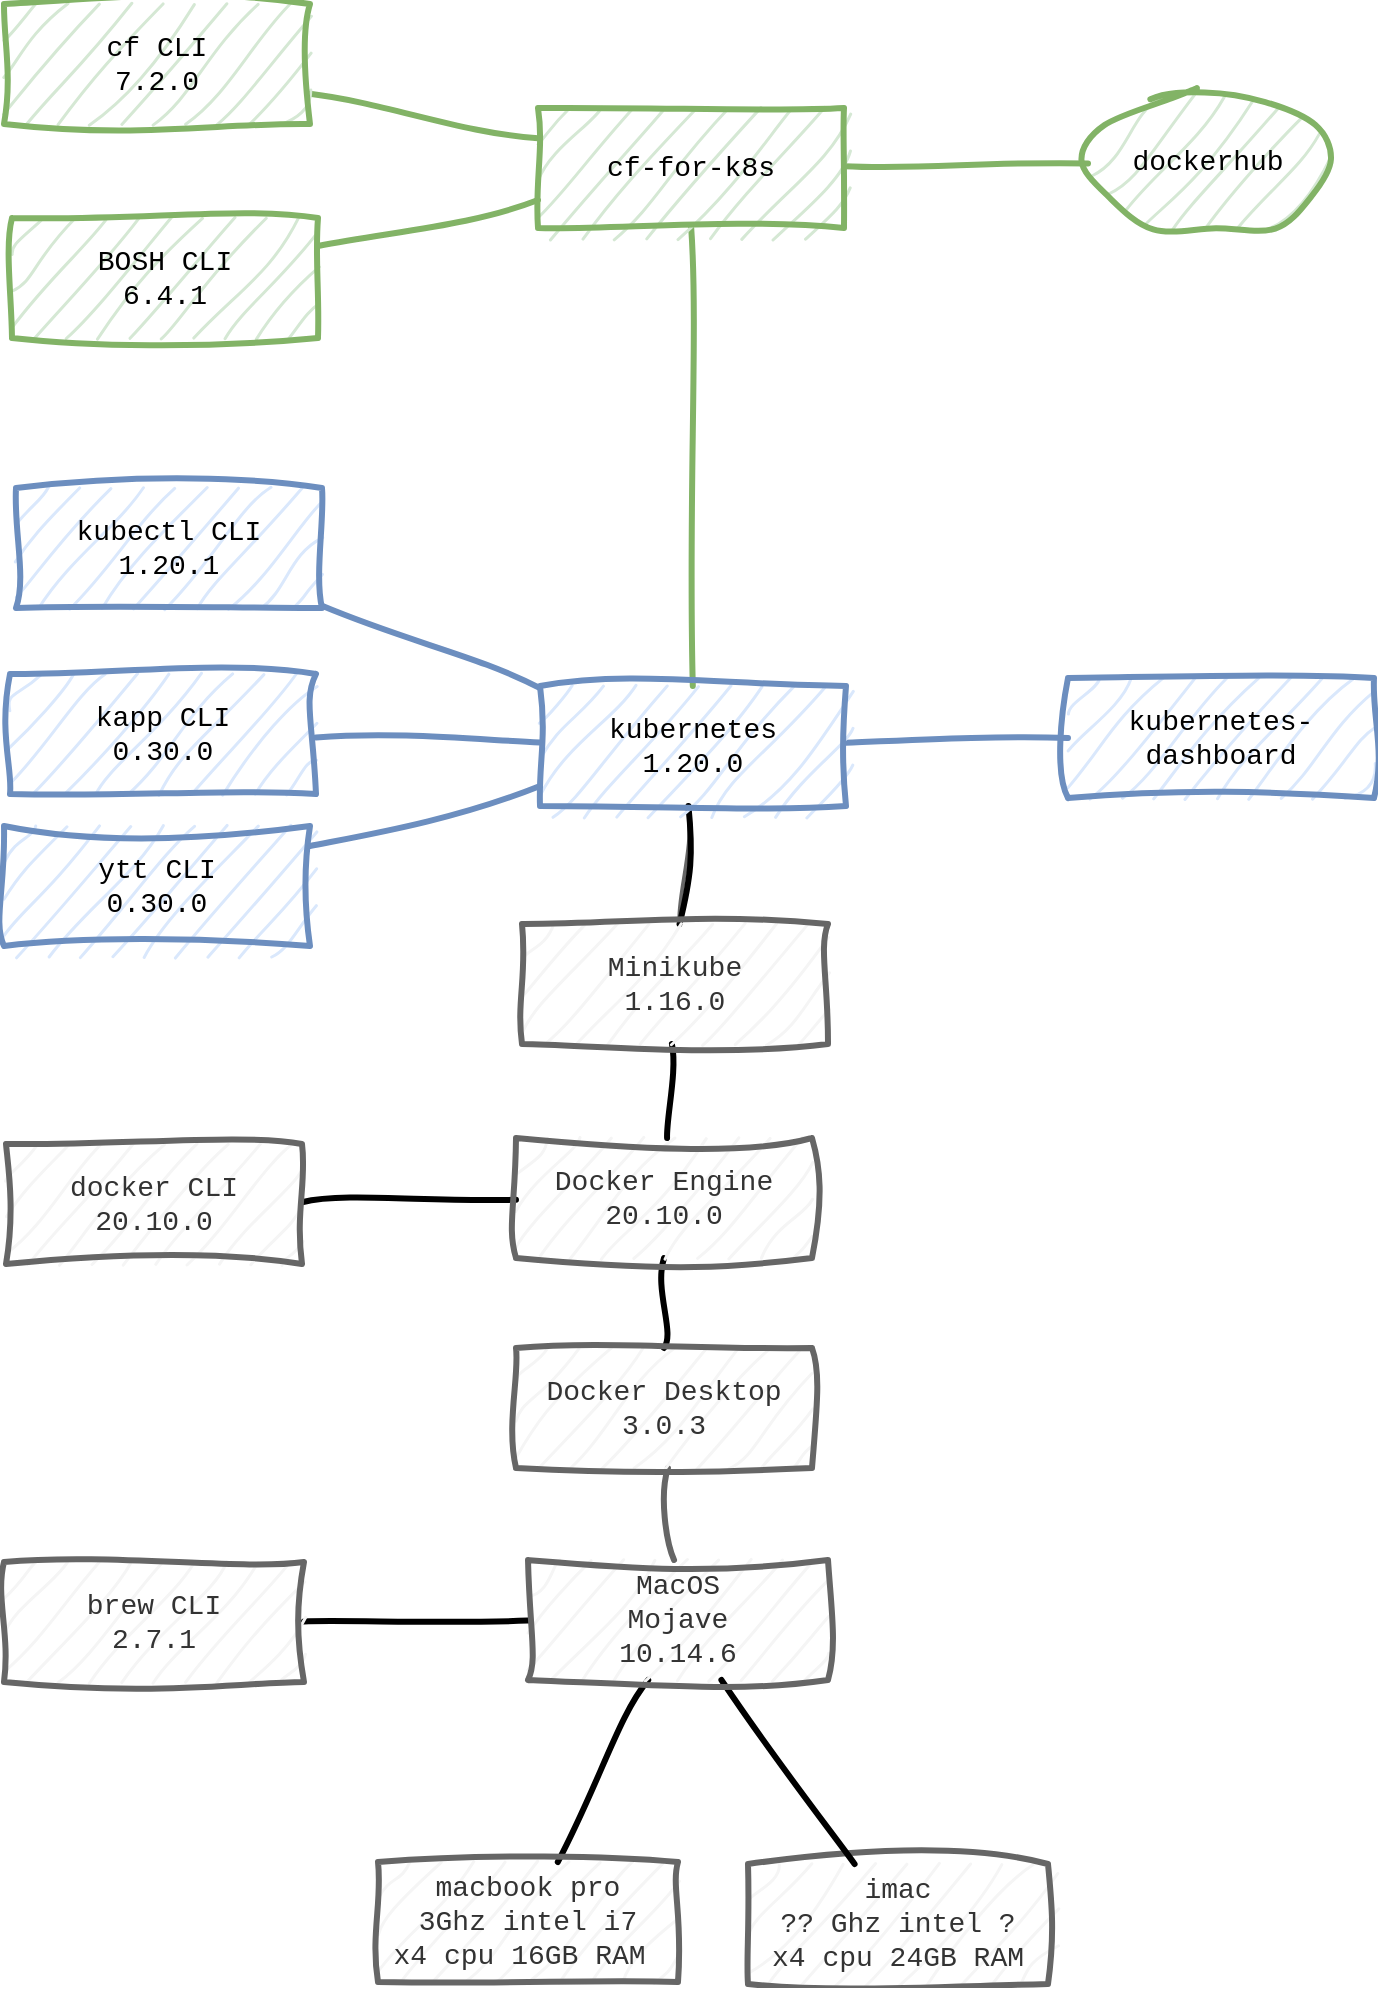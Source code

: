 <mxfile version="14.1.8" type="device" pages="2"><diagram name="STACK" id="S6fj9KLfRmfgOWSitN1k"><mxGraphModel dx="1395" dy="1029" grid="0" gridSize="10" guides="1" tooltips="1" connect="1" arrows="1" fold="1" page="1" pageScale="1" pageWidth="827" pageHeight="1169" math="0" shadow="0"><root><mxCell id="JrrtiRKjPVqUqcCwtiqd-0"/><mxCell id="JrrtiRKjPVqUqcCwtiqd-26" value="hardware" parent="JrrtiRKjPVqUqcCwtiqd-0"/><mxCell id="JrrtiRKjPVqUqcCwtiqd-28" style="edgeStyle=none;rounded=0;sketch=1;jiggle=3;disableMultiStroke=1;disableMultiStrokeFill=1;orthogonalLoop=1;jettySize=auto;html=1;endArrow=none;endFill=0;strokeWidth=3;fontFamily=Courier;fontSize=14;" edge="1" parent="JrrtiRKjPVqUqcCwtiqd-26" source="JrrtiRKjPVqUqcCwtiqd-27" target="JrrtiRKjPVqUqcCwtiqd-3"><mxGeometry relative="1" as="geometry"/></mxCell><mxCell id="JrrtiRKjPVqUqcCwtiqd-27" value="macbook pro&lt;br&gt;3Ghz intel i7&lt;br&gt;x4 cpu 16GB RAM&amp;nbsp;" style="rounded=0;whiteSpace=wrap;html=1;sketch=1;jiggle=3;disableMultiStroke=1;disableMultiStrokeFill=1;fontFamily=Courier;strokeWidth=3;fontSize=14;fillColor=#f5f5f5;strokeColor=#666666;fontColor=#333333;" vertex="1" parent="JrrtiRKjPVqUqcCwtiqd-26"><mxGeometry x="244" y="1069" width="150" height="60" as="geometry"/></mxCell><mxCell id="JrrtiRKjPVqUqcCwtiqd-24" value="imac&lt;br&gt;?? Ghz intel ?&lt;br&gt;x4 cpu 24GB RAM" style="rounded=0;whiteSpace=wrap;html=1;sketch=1;jiggle=3;disableMultiStroke=1;disableMultiStrokeFill=1;fontFamily=Courier;strokeWidth=3;fontSize=14;fillColor=#f5f5f5;strokeColor=#666666;fontColor=#333333;" vertex="1" parent="JrrtiRKjPVqUqcCwtiqd-26"><mxGeometry x="429" y="1070" width="150" height="60" as="geometry"/></mxCell><mxCell id="JrrtiRKjPVqUqcCwtiqd-18" value="OS" parent="JrrtiRKjPVqUqcCwtiqd-0"/><mxCell id="JrrtiRKjPVqUqcCwtiqd-21" value="" style="edgeStyle=none;rounded=0;sketch=1;jiggle=3;disableMultiStroke=1;disableMultiStrokeFill=1;orthogonalLoop=1;jettySize=auto;html=1;endArrow=none;endFill=0;strokeWidth=3;fontFamily=Courier;fontSize=14;" edge="1" parent="JrrtiRKjPVqUqcCwtiqd-18" source="JrrtiRKjPVqUqcCwtiqd-3" target="JrrtiRKjPVqUqcCwtiqd-20"><mxGeometry relative="1" as="geometry"/></mxCell><mxCell id="JrrtiRKjPVqUqcCwtiqd-25" value="" style="edgeStyle=none;rounded=0;sketch=1;jiggle=3;disableMultiStroke=1;disableMultiStrokeFill=1;orthogonalLoop=1;jettySize=auto;html=1;endArrow=none;endFill=0;strokeWidth=3;fontFamily=Courier;fontSize=14;" edge="1" parent="JrrtiRKjPVqUqcCwtiqd-18" source="JrrtiRKjPVqUqcCwtiqd-3" target="JrrtiRKjPVqUqcCwtiqd-24"><mxGeometry relative="1" as="geometry"/></mxCell><mxCell id="JrrtiRKjPVqUqcCwtiqd-3" value="MacOS&lt;br&gt;Mojave&lt;br&gt;10.14.6" style="rounded=0;whiteSpace=wrap;html=1;sketch=1;jiggle=3;disableMultiStroke=1;disableMultiStrokeFill=1;fontFamily=Courier;strokeWidth=3;fontSize=14;fillColor=#f5f5f5;strokeColor=#666666;fontColor=#333333;" vertex="1" parent="JrrtiRKjPVqUqcCwtiqd-18"><mxGeometry x="319" y="918" width="150" height="60" as="geometry"/></mxCell><mxCell id="JrrtiRKjPVqUqcCwtiqd-20" value="brew CLI&lt;br&gt;2.7.1" style="rounded=0;whiteSpace=wrap;html=1;sketch=1;jiggle=3;disableMultiStroke=1;disableMultiStrokeFill=1;fontFamily=Courier;strokeWidth=3;fontSize=14;fillColor=#f5f5f5;strokeColor=#666666;fontColor=#333333;" vertex="1" parent="JrrtiRKjPVqUqcCwtiqd-18"><mxGeometry x="57" y="919" width="150" height="60" as="geometry"/></mxCell><mxCell id="JrrtiRKjPVqUqcCwtiqd-1" value="docker" parent="JrrtiRKjPVqUqcCwtiqd-0"/><mxCell id="JrrtiRKjPVqUqcCwtiqd-2" value="" style="rounded=0;orthogonalLoop=1;jettySize=auto;html=1;fontFamily=Courier;fontSize=14;endArrow=none;endFill=0;sketch=1;disableMultiStroke=1;disableMultiStrokeFill=1;jiggle=3;strokeWidth=3;fillColor=#f5f5f5;strokeColor=#666666;" edge="1" parent="JrrtiRKjPVqUqcCwtiqd-1" source="JrrtiRKjPVqUqcCwtiqd-3" target="JrrtiRKjPVqUqcCwtiqd-5"><mxGeometry relative="1" as="geometry"/></mxCell><mxCell id="JrrtiRKjPVqUqcCwtiqd-14" style="edgeStyle=none;rounded=0;sketch=1;jiggle=3;disableMultiStroke=1;disableMultiStrokeFill=1;orthogonalLoop=1;jettySize=auto;html=1;endArrow=none;endFill=0;strokeWidth=3;fontFamily=Courier;fontSize=14;" edge="1" parent="JrrtiRKjPVqUqcCwtiqd-1" source="JrrtiRKjPVqUqcCwtiqd-7" target="JrrtiRKjPVqUqcCwtiqd-12"><mxGeometry relative="1" as="geometry"/></mxCell><mxCell id="JrrtiRKjPVqUqcCwtiqd-13" style="edgeStyle=none;rounded=0;sketch=1;jiggle=3;disableMultiStroke=1;disableMultiStrokeFill=1;orthogonalLoop=1;jettySize=auto;html=1;endArrow=none;endFill=0;strokeWidth=3;fontFamily=Courier;fontSize=14;" edge="1" parent="JrrtiRKjPVqUqcCwtiqd-1" source="JrrtiRKjPVqUqcCwtiqd-12" target="JrrtiRKjPVqUqcCwtiqd-5"><mxGeometry relative="1" as="geometry"/></mxCell><mxCell id="JrrtiRKjPVqUqcCwtiqd-16" value="" style="edgeStyle=none;rounded=0;sketch=1;jiggle=3;disableMultiStroke=1;disableMultiStrokeFill=1;orthogonalLoop=1;jettySize=auto;html=1;endArrow=none;endFill=0;strokeWidth=3;fontFamily=Courier;fontSize=14;" edge="1" parent="JrrtiRKjPVqUqcCwtiqd-1" source="JrrtiRKjPVqUqcCwtiqd-12" target="JrrtiRKjPVqUqcCwtiqd-15"><mxGeometry relative="1" as="geometry"/></mxCell><mxCell id="JrrtiRKjPVqUqcCwtiqd-5" value="Docker Desktop&lt;br&gt;3.0.3" style="rounded=0;whiteSpace=wrap;html=1;sketch=1;jiggle=3;disableMultiStroke=1;disableMultiStrokeFill=1;fontFamily=Courier;strokeWidth=3;fontSize=14;fillColor=#f5f5f5;strokeColor=#666666;fontColor=#333333;" vertex="1" parent="JrrtiRKjPVqUqcCwtiqd-1"><mxGeometry x="313" y="812" width="148" height="60" as="geometry"/></mxCell><mxCell id="JrrtiRKjPVqUqcCwtiqd-12" value="Docker Engine&lt;br&gt;20.10.0" style="rounded=0;whiteSpace=wrap;html=1;sketch=1;jiggle=3;disableMultiStroke=1;disableMultiStrokeFill=1;fontFamily=Courier;strokeWidth=3;fontSize=14;fillColor=#f5f5f5;strokeColor=#666666;fontColor=#333333;" vertex="1" parent="JrrtiRKjPVqUqcCwtiqd-1"><mxGeometry x="313" y="707" width="148" height="60" as="geometry"/></mxCell><mxCell id="JrrtiRKjPVqUqcCwtiqd-15" value="docker CLI&lt;br&gt;20.10.0" style="rounded=0;whiteSpace=wrap;html=1;sketch=1;jiggle=3;disableMultiStroke=1;disableMultiStrokeFill=1;fontFamily=Courier;strokeWidth=3;fontSize=14;fillColor=#f5f5f5;strokeColor=#666666;fontColor=#333333;" vertex="1" parent="JrrtiRKjPVqUqcCwtiqd-1"><mxGeometry x="58" y="710" width="148" height="60" as="geometry"/></mxCell><mxCell id="lxepZFy3dDbLy1bMAzbv-15" value="kind" visible="0" parent="JrrtiRKjPVqUqcCwtiqd-0"/><mxCell id="lxepZFy3dDbLy1bMAzbv-16" value="" style="edgeStyle=none;rounded=0;sketch=1;jiggle=3;disableMultiStroke=1;disableMultiStrokeFill=1;orthogonalLoop=1;jettySize=auto;html=1;endArrow=none;endFill=0;fontFamily=Courier;fontSize=14;strokeWidth=2;fillColor=#f5f5f5;strokeColor=#666666;" edge="1" parent="lxepZFy3dDbLy1bMAzbv-15" source="lxepZFy3dDbLy1bMAzbv-17"><mxGeometry relative="1" as="geometry"/></mxCell><mxCell id="lxepZFy3dDbLy1bMAzbv-18" style="edgeStyle=none;rounded=0;sketch=1;jiggle=3;disableMultiStroke=1;disableMultiStrokeFill=1;orthogonalLoop=1;jettySize=auto;html=1;endArrow=none;endFill=0;strokeWidth=3;fontFamily=Courier;fontSize=14;" edge="1" parent="lxepZFy3dDbLy1bMAzbv-15" source="lxepZFy3dDbLy1bMAzbv-17" target="JrrtiRKjPVqUqcCwtiqd-9"><mxGeometry relative="1" as="geometry"/></mxCell><mxCell id="lxepZFy3dDbLy1bMAzbv-19" style="edgeStyle=none;rounded=0;sketch=1;jiggle=3;disableMultiStroke=1;disableMultiStrokeFill=1;orthogonalLoop=1;jettySize=auto;html=1;endArrow=none;endFill=0;strokeWidth=3;fontFamily=Courier;fontSize=14;" edge="1" parent="lxepZFy3dDbLy1bMAzbv-15" source="lxepZFy3dDbLy1bMAzbv-17" target="JrrtiRKjPVqUqcCwtiqd-12"><mxGeometry relative="1" as="geometry"/></mxCell><mxCell id="lxepZFy3dDbLy1bMAzbv-17" value="kind&lt;br&gt;0.9.0" style="rounded=0;whiteSpace=wrap;html=1;sketch=1;jiggle=3;disableMultiStroke=1;disableMultiStrokeFill=1;fontFamily=Courier;strokeWidth=3;fontSize=14;fillColor=#dae8fc;strokeColor=#6c8ebf;" vertex="1" parent="lxepZFy3dDbLy1bMAzbv-15"><mxGeometry x="316" y="600" width="153" height="60" as="geometry"/></mxCell><mxCell id="JrrtiRKjPVqUqcCwtiqd-11" value="minikube" parent="JrrtiRKjPVqUqcCwtiqd-0"/><mxCell id="JrrtiRKjPVqUqcCwtiqd-6" value="" style="edgeStyle=none;rounded=0;sketch=1;jiggle=3;disableMultiStroke=1;disableMultiStrokeFill=1;orthogonalLoop=1;jettySize=auto;html=1;endArrow=none;endFill=0;fontFamily=Courier;fontSize=14;strokeWidth=2;fillColor=#f5f5f5;strokeColor=#666666;" edge="1" parent="JrrtiRKjPVqUqcCwtiqd-11" source="JrrtiRKjPVqUqcCwtiqd-7" target="JrrtiRKjPVqUqcCwtiqd-9"><mxGeometry relative="1" as="geometry"/></mxCell><mxCell id="lxepZFy3dDbLy1bMAzbv-21" value="" style="edgeStyle=none;rounded=0;sketch=1;jiggle=3;disableMultiStroke=1;disableMultiStrokeFill=1;orthogonalLoop=1;jettySize=auto;html=1;endArrow=none;endFill=0;strokeWidth=3;fontFamily=Courier;fontSize=14;" edge="1" parent="JrrtiRKjPVqUqcCwtiqd-11" source="JrrtiRKjPVqUqcCwtiqd-7" target="JrrtiRKjPVqUqcCwtiqd-9"><mxGeometry relative="1" as="geometry"/></mxCell><mxCell id="JrrtiRKjPVqUqcCwtiqd-7" value="Minikube&lt;br&gt;1.16.0" style="rounded=0;whiteSpace=wrap;html=1;sketch=1;jiggle=3;disableMultiStroke=1;disableMultiStrokeFill=1;fontFamily=Courier;strokeWidth=3;fontSize=14;fillColor=#f5f5f5;strokeColor=#666666;fontColor=#333333;" vertex="1" parent="JrrtiRKjPVqUqcCwtiqd-11"><mxGeometry x="316" y="600" width="153" height="60" as="geometry"/></mxCell><mxCell id="JrrtiRKjPVqUqcCwtiqd-19" value="kubernetes" parent="JrrtiRKjPVqUqcCwtiqd-0"/><mxCell id="JrrtiRKjPVqUqcCwtiqd-8" value="" style="edgeStyle=none;rounded=0;sketch=1;jiggle=3;disableMultiStroke=1;disableMultiStrokeFill=1;orthogonalLoop=1;jettySize=auto;html=1;endArrow=none;endFill=0;fontFamily=Courier;fontSize=14;strokeWidth=3;fillColor=#dae8fc;strokeColor=#6c8ebf;" edge="1" parent="JrrtiRKjPVqUqcCwtiqd-19" source="JrrtiRKjPVqUqcCwtiqd-9" target="JrrtiRKjPVqUqcCwtiqd-10"><mxGeometry relative="1" as="geometry"/></mxCell><mxCell id="JrrtiRKjPVqUqcCwtiqd-23" value="" style="edgeStyle=none;rounded=0;sketch=1;jiggle=3;disableMultiStroke=1;disableMultiStrokeFill=1;orthogonalLoop=1;jettySize=auto;html=1;endArrow=none;endFill=0;strokeWidth=3;fontFamily=Courier;fontSize=14;entryX=0;entryY=0.5;entryDx=0;entryDy=0;fillColor=#dae8fc;strokeColor=#6c8ebf;" edge="1" parent="JrrtiRKjPVqUqcCwtiqd-19" source="JrrtiRKjPVqUqcCwtiqd-9" target="JrrtiRKjPVqUqcCwtiqd-22"><mxGeometry relative="1" as="geometry"><mxPoint x="558" y="511" as="targetPoint"/></mxGeometry></mxCell><mxCell id="JrrtiRKjPVqUqcCwtiqd-30" value="" style="edgeStyle=none;rounded=0;sketch=1;jiggle=3;disableMultiStroke=1;disableMultiStrokeFill=1;orthogonalLoop=1;jettySize=auto;html=1;endArrow=none;endFill=0;strokeWidth=3;fontFamily=Courier;fontSize=14;fillColor=#d5e8d4;strokeColor=#82b366;" edge="1" parent="JrrtiRKjPVqUqcCwtiqd-19" source="JrrtiRKjPVqUqcCwtiqd-9" target="JrrtiRKjPVqUqcCwtiqd-29"><mxGeometry relative="1" as="geometry"/></mxCell><mxCell id="JrrtiRKjPVqUqcCwtiqd-9" value="kubernetes&lt;br&gt;1.20.0" style="rounded=0;whiteSpace=wrap;html=1;sketch=1;jiggle=3;disableMultiStroke=1;disableMultiStrokeFill=1;fontFamily=Courier;strokeWidth=3;fontSize=14;fillColor=#dae8fc;strokeColor=#6c8ebf;" vertex="1" parent="JrrtiRKjPVqUqcCwtiqd-19"><mxGeometry x="325" y="481" width="153" height="60" as="geometry"/></mxCell><mxCell id="JrrtiRKjPVqUqcCwtiqd-22" value="kubernetes-dashboard" style="rounded=0;whiteSpace=wrap;html=1;sketch=1;jiggle=3;disableMultiStroke=1;disableMultiStrokeFill=1;fontFamily=Courier;strokeWidth=3;fontSize=14;fillColor=#dae8fc;strokeColor=#6c8ebf;" vertex="1" parent="JrrtiRKjPVqUqcCwtiqd-19"><mxGeometry x="589" y="477" width="153" height="60" as="geometry"/></mxCell><mxCell id="lxepZFy3dDbLy1bMAzbv-7" value="ytt CLI&lt;br&gt;0.30.0" style="rounded=0;whiteSpace=wrap;html=1;sketch=1;jiggle=3;disableMultiStroke=1;disableMultiStrokeFill=1;fontFamily=Courier;strokeWidth=3;fontSize=14;fillColor=#dae8fc;strokeColor=#6c8ebf;" vertex="1" parent="JrrtiRKjPVqUqcCwtiqd-19"><mxGeometry x="57" y="551" width="153" height="60" as="geometry"/></mxCell><mxCell id="JrrtiRKjPVqUqcCwtiqd-10" value="kubectl CLI&lt;br&gt;1.20.1" style="rounded=0;whiteSpace=wrap;html=1;sketch=1;jiggle=3;disableMultiStroke=1;disableMultiStrokeFill=1;fontFamily=Courier;strokeWidth=3;fontSize=14;fillColor=#dae8fc;strokeColor=#6c8ebf;" vertex="1" parent="JrrtiRKjPVqUqcCwtiqd-19"><mxGeometry x="63" y="382" width="153" height="60" as="geometry"/></mxCell><mxCell id="lxepZFy3dDbLy1bMAzbv-0" value="kapp CLI&lt;br&gt;0.30.0" style="rounded=0;whiteSpace=wrap;html=1;sketch=1;jiggle=3;disableMultiStroke=1;disableMultiStrokeFill=1;fontFamily=Courier;strokeWidth=3;fontSize=14;fillColor=#dae8fc;strokeColor=#6c8ebf;" vertex="1" parent="JrrtiRKjPVqUqcCwtiqd-19"><mxGeometry x="60" y="475" width="153" height="60" as="geometry"/></mxCell><mxCell id="lxepZFy3dDbLy1bMAzbv-14" style="edgeStyle=none;rounded=0;sketch=1;jiggle=3;disableMultiStroke=1;disableMultiStrokeFill=1;orthogonalLoop=1;jettySize=auto;html=1;endArrow=none;endFill=0;strokeWidth=3;fontFamily=Courier;fontSize=14;fillColor=#dae8fc;strokeColor=#6c8ebf;" edge="1" parent="JrrtiRKjPVqUqcCwtiqd-19" source="lxepZFy3dDbLy1bMAzbv-0" target="JrrtiRKjPVqUqcCwtiqd-9"><mxGeometry relative="1" as="geometry"/></mxCell><mxCell id="lxepZFy3dDbLy1bMAzbv-13" style="edgeStyle=none;rounded=0;sketch=1;jiggle=3;disableMultiStroke=1;disableMultiStrokeFill=1;orthogonalLoop=1;jettySize=auto;html=1;endArrow=none;endFill=0;strokeWidth=3;fontFamily=Courier;fontSize=14;fillColor=#dae8fc;strokeColor=#6c8ebf;" edge="1" parent="JrrtiRKjPVqUqcCwtiqd-19" source="lxepZFy3dDbLy1bMAzbv-7" target="JrrtiRKjPVqUqcCwtiqd-9"><mxGeometry relative="1" as="geometry"/></mxCell><mxCell id="JrrtiRKjPVqUqcCwtiqd-17" value="cloud foundry" parent="JrrtiRKjPVqUqcCwtiqd-0"/><mxCell id="lxepZFy3dDbLy1bMAzbv-2" style="edgeStyle=none;rounded=0;sketch=1;jiggle=3;disableMultiStroke=1;disableMultiStrokeFill=1;orthogonalLoop=1;jettySize=auto;html=1;endArrow=none;endFill=0;strokeWidth=3;fontFamily=Courier;fontSize=14;fillColor=#d5e8d4;strokeColor=#82b366;" edge="1" parent="JrrtiRKjPVqUqcCwtiqd-17" source="JrrtiRKjPVqUqcCwtiqd-31" target="JrrtiRKjPVqUqcCwtiqd-29"><mxGeometry relative="1" as="geometry"/></mxCell><mxCell id="lxepZFy3dDbLy1bMAzbv-6" style="edgeStyle=none;rounded=0;sketch=1;jiggle=3;disableMultiStroke=1;disableMultiStrokeFill=1;orthogonalLoop=1;jettySize=auto;html=1;endArrow=none;endFill=0;strokeWidth=3;fontFamily=Courier;fontSize=14;fillColor=#d5e8d4;strokeColor=#82b366;" edge="1" parent="JrrtiRKjPVqUqcCwtiqd-17" source="lxepZFy3dDbLy1bMAzbv-5" target="JrrtiRKjPVqUqcCwtiqd-29"><mxGeometry relative="1" as="geometry"/></mxCell><mxCell id="lxepZFy3dDbLy1bMAzbv-5" value="cf CLI&lt;br&gt;7.2.0" style="rounded=0;whiteSpace=wrap;html=1;sketch=1;jiggle=3;disableMultiStroke=1;disableMultiStrokeFill=1;fontFamily=Courier;strokeWidth=3;fontSize=14;fillColor=#d5e8d4;strokeColor=#82b366;" vertex="1" parent="JrrtiRKjPVqUqcCwtiqd-17"><mxGeometry x="57" y="140" width="153" height="60" as="geometry"/></mxCell><mxCell id="WgFJWkTITSabEHTX-z5t-1" value="" style="edgeStyle=none;rounded=0;sketch=1;jiggle=3;disableMultiStroke=1;disableMultiStrokeFill=1;orthogonalLoop=1;jettySize=auto;html=1;endArrow=none;endFill=0;strokeWidth=3;fontFamily=Courier;fontSize=14;fillColor=#d5e8d4;strokeColor=#82b366;" edge="1" parent="JrrtiRKjPVqUqcCwtiqd-17" source="JrrtiRKjPVqUqcCwtiqd-29" target="lxepZFy3dDbLy1bMAzbv-20"><mxGeometry relative="1" as="geometry"><mxPoint x="587" y="218.454" as="targetPoint"/></mxGeometry></mxCell><mxCell id="JrrtiRKjPVqUqcCwtiqd-29" value="cf-for-k8s" style="rounded=0;whiteSpace=wrap;html=1;sketch=1;jiggle=3;disableMultiStroke=1;disableMultiStrokeFill=1;fontFamily=Courier;strokeWidth=3;fontSize=14;fillColor=#d5e8d4;strokeColor=#82b366;" vertex="1" parent="JrrtiRKjPVqUqcCwtiqd-17"><mxGeometry x="324" y="192" width="153" height="60" as="geometry"/></mxCell><mxCell id="JrrtiRKjPVqUqcCwtiqd-31" value="BOSH CLI&lt;br&gt;6.4.1" style="rounded=0;whiteSpace=wrap;html=1;sketch=1;jiggle=3;disableMultiStroke=1;disableMultiStrokeFill=1;fontFamily=Courier;strokeWidth=3;fontSize=14;fillColor=#d5e8d4;strokeColor=#82b366;" vertex="1" parent="JrrtiRKjPVqUqcCwtiqd-17"><mxGeometry x="61" y="247" width="153" height="60" as="geometry"/></mxCell><mxCell id="lxepZFy3dDbLy1bMAzbv-20" value="dockerhub" style="ellipse;whiteSpace=wrap;html=1;sketch=1;jiggle=3;disableMultiStroke=1;disableMultiStrokeFill=1;strokeWidth=3;fontFamily=Courier;fontSize=14;fillColor=#d5e8d4;strokeColor=#82b366;" vertex="1" parent="JrrtiRKjPVqUqcCwtiqd-17"><mxGeometry x="599" y="179" width="120" height="80" as="geometry"/></mxCell></root></mxGraphModel></diagram><diagram id="T22FkJWIJNmhaydkAe2f" name="CF4K8S"><mxGraphModel dx="1186" dy="875" grid="0" gridSize="10" guides="1" tooltips="1" connect="1" arrows="1" fold="1" page="1" pageScale="1" pageWidth="827" pageHeight="1169" math="0" shadow="0"><root><mxCell id="h1YLS6uDVYNgDXZm8NW8-0"/><mxCell id="h1YLS6uDVYNgDXZm8NW8-1" parent="h1YLS6uDVYNgDXZm8NW8-0"/><mxCell id="h1YLS6uDVYNgDXZm8NW8-2" value="cf-for-k8s" style="rounded=0;whiteSpace=wrap;html=1;sketch=1;jiggle=3;disableMultiStroke=1;disableMultiStrokeFill=1;fontFamily=Courier;strokeWidth=2;fontSize=14;fillColor=#f5f5f5;strokeColor=#666666;fontColor=#333333;" vertex="1" parent="h1YLS6uDVYNgDXZm8NW8-1"><mxGeometry x="200" y="107" width="153" height="60" as="geometry"/></mxCell><mxCell id="h1YLS6uDVYNgDXZm8NW8-3" value="k8s" style="rounded=0;whiteSpace=wrap;html=1;sketch=1;jiggle=3;disableMultiStroke=1;disableMultiStrokeFill=1;fontFamily=Courier;strokeWidth=2;fontSize=14;fillColor=#f5f5f5;strokeColor=#666666;fontColor=#333333;" vertex="1" parent="h1YLS6uDVYNgDXZm8NW8-1"><mxGeometry x="187" y="249" width="153" height="60" as="geometry"/></mxCell><mxCell id="h1YLS6uDVYNgDXZm8NW8-4" value="Istio" style="rounded=0;whiteSpace=wrap;html=1;sketch=1;jiggle=3;disableMultiStroke=1;disableMultiStrokeFill=1;fontFamily=Courier;strokeWidth=2;fontSize=14;fillColor=#f5f5f5;strokeColor=#666666;fontColor=#333333;" vertex="1" parent="h1YLS6uDVYNgDXZm8NW8-1"><mxGeometry x="427" y="249" width="153" height="60" as="geometry"/></mxCell><mxCell id="h1YLS6uDVYNgDXZm8NW8-5" value="Fluentd" style="rounded=0;whiteSpace=wrap;html=1;sketch=1;jiggle=3;disableMultiStroke=1;disableMultiStrokeFill=1;fontFamily=Courier;strokeWidth=2;fontSize=14;fillColor=#f5f5f5;strokeColor=#666666;fontColor=#333333;" vertex="1" parent="h1YLS6uDVYNgDXZm8NW8-1"><mxGeometry x="182" y="382" width="153" height="60" as="geometry"/></mxCell><mxCell id="IPV15d5dmh93UNjOot62-0" value="envoy" style="rounded=0;whiteSpace=wrap;html=1;sketch=1;jiggle=3;disableMultiStroke=1;disableMultiStrokeFill=1;fontFamily=Courier;strokeWidth=2;fontSize=14;fillColor=#f5f5f5;strokeColor=#666666;fontColor=#333333;" vertex="1" parent="h1YLS6uDVYNgDXZm8NW8-1"><mxGeometry x="427" y="376" width="153" height="60" as="geometry"/></mxCell><mxCell id="IPV15d5dmh93UNjOot62-1" value="Paketo &lt;br&gt;buildpacks" style="rounded=0;whiteSpace=wrap;html=1;sketch=1;jiggle=3;disableMultiStroke=1;disableMultiStrokeFill=1;fontFamily=Courier;strokeWidth=2;fontSize=14;fillColor=#f5f5f5;strokeColor=#666666;fontColor=#333333;" vertex="1" parent="h1YLS6uDVYNgDXZm8NW8-1"><mxGeometry x="193" y="515" width="153" height="60" as="geometry"/></mxCell><mxCell id="IPV15d5dmh93UNjOot62-2" value="Custom&lt;br&gt;Resource&lt;br&gt;Definitions" style="rounded=0;whiteSpace=wrap;html=1;sketch=1;jiggle=3;disableMultiStroke=1;disableMultiStrokeFill=1;fontFamily=Courier;strokeWidth=2;fontSize=14;fillColor=#f5f5f5;strokeColor=#666666;fontColor=#333333;" vertex="1" parent="h1YLS6uDVYNgDXZm8NW8-1"><mxGeometry x="438" y="517" width="153" height="60" as="geometry"/></mxCell></root></mxGraphModel></diagram></mxfile>